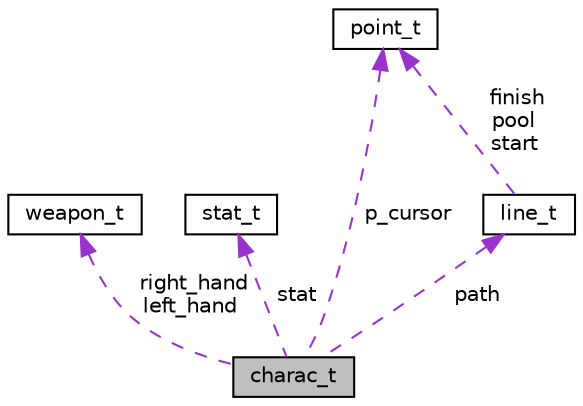 digraph "charac_t"
{
  edge [fontname="Helvetica",fontsize="10",labelfontname="Helvetica",labelfontsize="10"];
  node [fontname="Helvetica",fontsize="10",shape=record];
  Node1 [label="charac_t",height=0.2,width=0.4,color="black", fillcolor="grey75", style="filled", fontcolor="black"];
  Node2 -> Node1 [dir="back",color="darkorchid3",fontsize="10",style="dashed",label=" right_hand\nleft_hand" ,fontname="Helvetica"];
  Node2 [label="weapon_t",height=0.2,width=0.4,color="black", fillcolor="white", style="filled",URL="$structweapon__t.html",tooltip="Struct containing informations about a weapon. This is merely to create weapon with damage..."];
  Node3 -> Node1 [dir="back",color="darkorchid3",fontsize="10",style="dashed",label=" stat" ,fontname="Helvetica"];
  Node3 [label="stat_t",height=0.2,width=0.4,color="black", fillcolor="white", style="filled",URL="$structstat__t.html",tooltip="CHARACTER TYPES. "];
  Node4 -> Node1 [dir="back",color="darkorchid3",fontsize="10",style="dashed",label=" path" ,fontname="Helvetica"];
  Node4 [label="line_t",height=0.2,width=0.4,color="black", fillcolor="white", style="filled",URL="$structline__t.html",tooltip="DEPRECATED. PLEASE DO NOT USE FOR NOW. "];
  Node5 -> Node4 [dir="back",color="darkorchid3",fontsize="10",style="dashed",label=" finish\npool\nstart" ,fontname="Helvetica"];
  Node5 [label="point_t",height=0.2,width=0.4,color="black", fillcolor="white", style="filled",URL="$structpoint__t.html",tooltip="Struct containing a coordinate with x and y axis. "];
  Node5 -> Node1 [dir="back",color="darkorchid3",fontsize="10",style="dashed",label=" p_cursor" ,fontname="Helvetica"];
}

